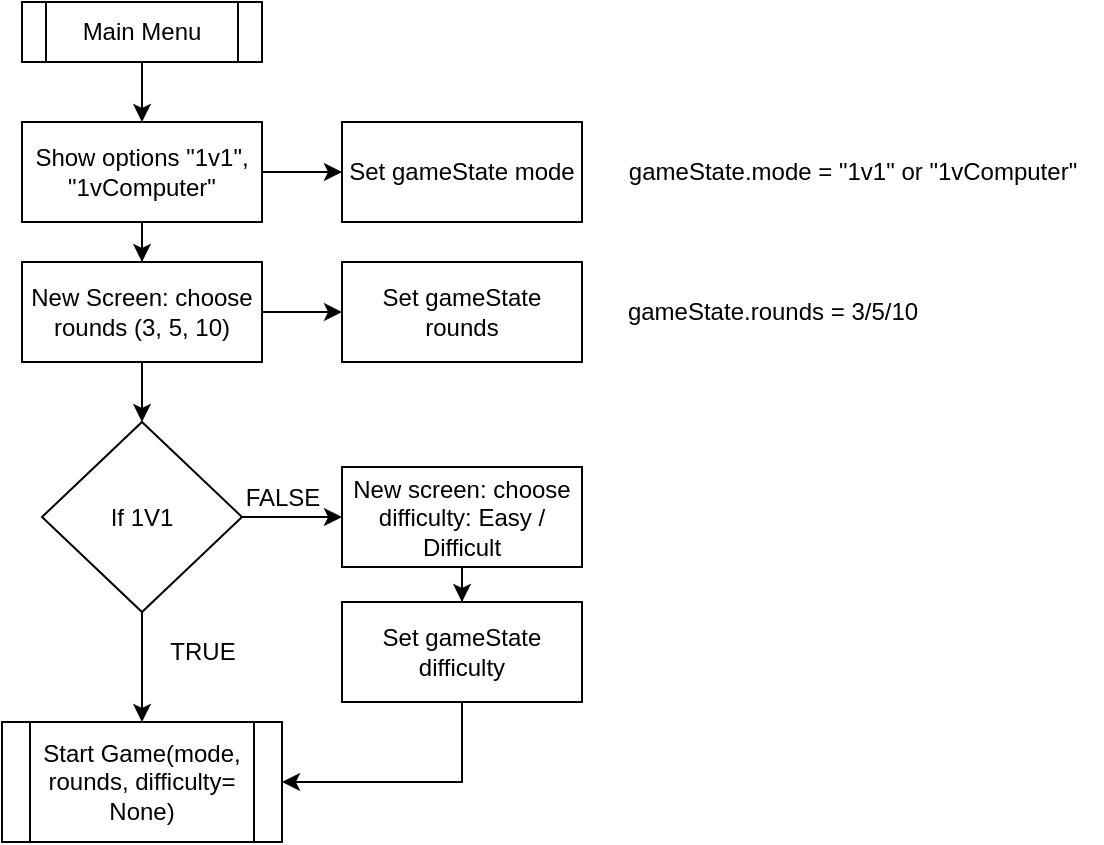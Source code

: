 <mxfile version="20.4.0" type="device"><diagram id="47lPIjwK42hc_mwnJyUd" name="Page-1"><mxGraphModel dx="946" dy="620" grid="1" gridSize="10" guides="1" tooltips="1" connect="1" arrows="1" fold="1" page="1" pageScale="1" pageWidth="827" pageHeight="1169" math="0" shadow="0"><root><mxCell id="0"/><mxCell id="1" parent="0"/><mxCell id="kbI_jwH86GEymM6lx1c8-8" style="edgeStyle=orthogonalEdgeStyle;rounded=0;orthogonalLoop=1;jettySize=auto;html=1;exitX=0.5;exitY=1;exitDx=0;exitDy=0;" edge="1" parent="1" source="kbI_jwH86GEymM6lx1c8-2" target="kbI_jwH86GEymM6lx1c8-5"><mxGeometry relative="1" as="geometry"/></mxCell><mxCell id="kbI_jwH86GEymM6lx1c8-11" style="edgeStyle=orthogonalEdgeStyle;rounded=0;orthogonalLoop=1;jettySize=auto;html=1;exitX=1;exitY=0.5;exitDx=0;exitDy=0;" edge="1" parent="1" source="kbI_jwH86GEymM6lx1c8-2" target="kbI_jwH86GEymM6lx1c8-10"><mxGeometry relative="1" as="geometry"/></mxCell><mxCell id="kbI_jwH86GEymM6lx1c8-2" value="Show options &quot;1v1&quot;, &quot;1vComputer&quot;" style="rounded=0;whiteSpace=wrap;html=1;" vertex="1" parent="1"><mxGeometry x="100" y="80" width="120" height="50" as="geometry"/></mxCell><mxCell id="kbI_jwH86GEymM6lx1c8-4" style="edgeStyle=orthogonalEdgeStyle;rounded=0;orthogonalLoop=1;jettySize=auto;html=1;exitX=0.5;exitY=1;exitDx=0;exitDy=0;entryX=0.5;entryY=0;entryDx=0;entryDy=0;" edge="1" parent="1" source="kbI_jwH86GEymM6lx1c8-3" target="kbI_jwH86GEymM6lx1c8-2"><mxGeometry relative="1" as="geometry"/></mxCell><mxCell id="kbI_jwH86GEymM6lx1c8-3" value="Main Menu" style="shape=process;whiteSpace=wrap;html=1;backgroundOutline=1;" vertex="1" parent="1"><mxGeometry x="100" y="20" width="120" height="30" as="geometry"/></mxCell><mxCell id="kbI_jwH86GEymM6lx1c8-9" style="edgeStyle=orthogonalEdgeStyle;rounded=0;orthogonalLoop=1;jettySize=auto;html=1;exitX=0.5;exitY=1;exitDx=0;exitDy=0;entryX=0.5;entryY=0;entryDx=0;entryDy=0;" edge="1" parent="1" source="kbI_jwH86GEymM6lx1c8-5" target="kbI_jwH86GEymM6lx1c8-7"><mxGeometry relative="1" as="geometry"/></mxCell><mxCell id="kbI_jwH86GEymM6lx1c8-16" style="edgeStyle=orthogonalEdgeStyle;rounded=0;orthogonalLoop=1;jettySize=auto;html=1;exitX=1;exitY=0.5;exitDx=0;exitDy=0;entryX=0;entryY=0.5;entryDx=0;entryDy=0;" edge="1" parent="1" source="kbI_jwH86GEymM6lx1c8-5" target="kbI_jwH86GEymM6lx1c8-15"><mxGeometry relative="1" as="geometry"/></mxCell><mxCell id="kbI_jwH86GEymM6lx1c8-5" value="New Screen: choose rounds (3, 5, 10)" style="rounded=0;whiteSpace=wrap;html=1;" vertex="1" parent="1"><mxGeometry x="100" y="150" width="120" height="50" as="geometry"/></mxCell><mxCell id="kbI_jwH86GEymM6lx1c8-6" style="edgeStyle=orthogonalEdgeStyle;rounded=0;orthogonalLoop=1;jettySize=auto;html=1;exitX=0.5;exitY=1;exitDx=0;exitDy=0;" edge="1" parent="1" source="kbI_jwH86GEymM6lx1c8-5" target="kbI_jwH86GEymM6lx1c8-5"><mxGeometry relative="1" as="geometry"/></mxCell><mxCell id="kbI_jwH86GEymM6lx1c8-21" style="edgeStyle=orthogonalEdgeStyle;rounded=0;orthogonalLoop=1;jettySize=auto;html=1;exitX=1;exitY=0.5;exitDx=0;exitDy=0;" edge="1" parent="1" source="kbI_jwH86GEymM6lx1c8-7" target="kbI_jwH86GEymM6lx1c8-20"><mxGeometry relative="1" as="geometry"/></mxCell><mxCell id="kbI_jwH86GEymM6lx1c8-24" style="edgeStyle=orthogonalEdgeStyle;rounded=0;orthogonalLoop=1;jettySize=auto;html=1;exitX=0.5;exitY=1;exitDx=0;exitDy=0;" edge="1" parent="1" source="kbI_jwH86GEymM6lx1c8-7" target="kbI_jwH86GEymM6lx1c8-18"><mxGeometry relative="1" as="geometry"/></mxCell><mxCell id="kbI_jwH86GEymM6lx1c8-7" value="If 1V1" style="rhombus;whiteSpace=wrap;html=1;" vertex="1" parent="1"><mxGeometry x="110" y="230" width="100" height="95" as="geometry"/></mxCell><mxCell id="kbI_jwH86GEymM6lx1c8-10" value="Set gameState mode" style="rounded=0;whiteSpace=wrap;html=1;" vertex="1" parent="1"><mxGeometry x="260" y="80" width="120" height="50" as="geometry"/></mxCell><mxCell id="kbI_jwH86GEymM6lx1c8-12" value="gameState.mode = &quot;1v1&quot; or &quot;1vComputer&quot;" style="text;html=1;align=center;verticalAlign=middle;resizable=0;points=[];autosize=1;strokeColor=none;fillColor=none;" vertex="1" parent="1"><mxGeometry x="390" y="90" width="250" height="30" as="geometry"/></mxCell><mxCell id="kbI_jwH86GEymM6lx1c8-15" value="Set gameState rounds" style="rounded=0;whiteSpace=wrap;html=1;" vertex="1" parent="1"><mxGeometry x="260" y="150" width="120" height="50" as="geometry"/></mxCell><mxCell id="kbI_jwH86GEymM6lx1c8-17" value="gameState.rounds = 3/5/10" style="text;html=1;align=center;verticalAlign=middle;resizable=0;points=[];autosize=1;strokeColor=none;fillColor=none;" vertex="1" parent="1"><mxGeometry x="390" y="160" width="170" height="30" as="geometry"/></mxCell><mxCell id="kbI_jwH86GEymM6lx1c8-18" value="Start Game(mode, rounds, difficulty= None)" style="shape=process;whiteSpace=wrap;html=1;backgroundOutline=1;" vertex="1" parent="1"><mxGeometry x="90" y="380" width="140" height="60" as="geometry"/></mxCell><mxCell id="kbI_jwH86GEymM6lx1c8-23" style="edgeStyle=orthogonalEdgeStyle;rounded=0;orthogonalLoop=1;jettySize=auto;html=1;exitX=0.5;exitY=1;exitDx=0;exitDy=0;" edge="1" parent="1" source="kbI_jwH86GEymM6lx1c8-20" target="kbI_jwH86GEymM6lx1c8-22"><mxGeometry relative="1" as="geometry"/></mxCell><mxCell id="kbI_jwH86GEymM6lx1c8-20" value="New screen: choose difficulty: Easy / Difficult" style="rounded=0;whiteSpace=wrap;html=1;" vertex="1" parent="1"><mxGeometry x="260" y="252.5" width="120" height="50" as="geometry"/></mxCell><mxCell id="kbI_jwH86GEymM6lx1c8-25" style="edgeStyle=orthogonalEdgeStyle;rounded=0;orthogonalLoop=1;jettySize=auto;html=1;exitX=0.5;exitY=1;exitDx=0;exitDy=0;entryX=1;entryY=0.5;entryDx=0;entryDy=0;" edge="1" parent="1" source="kbI_jwH86GEymM6lx1c8-22" target="kbI_jwH86GEymM6lx1c8-18"><mxGeometry relative="1" as="geometry"/></mxCell><mxCell id="kbI_jwH86GEymM6lx1c8-22" value="Set gameState difficulty" style="rounded=0;whiteSpace=wrap;html=1;" vertex="1" parent="1"><mxGeometry x="260" y="320" width="120" height="50" as="geometry"/></mxCell><mxCell id="kbI_jwH86GEymM6lx1c8-29" value="FALSE" style="text;html=1;align=center;verticalAlign=middle;resizable=0;points=[];autosize=1;strokeColor=none;fillColor=none;" vertex="1" parent="1"><mxGeometry x="200" y="252.5" width="60" height="30" as="geometry"/></mxCell><mxCell id="kbI_jwH86GEymM6lx1c8-30" value="TRUE" style="text;html=1;align=center;verticalAlign=middle;resizable=0;points=[];autosize=1;strokeColor=none;fillColor=none;" vertex="1" parent="1"><mxGeometry x="160" y="330" width="60" height="30" as="geometry"/></mxCell></root></mxGraphModel></diagram></mxfile>